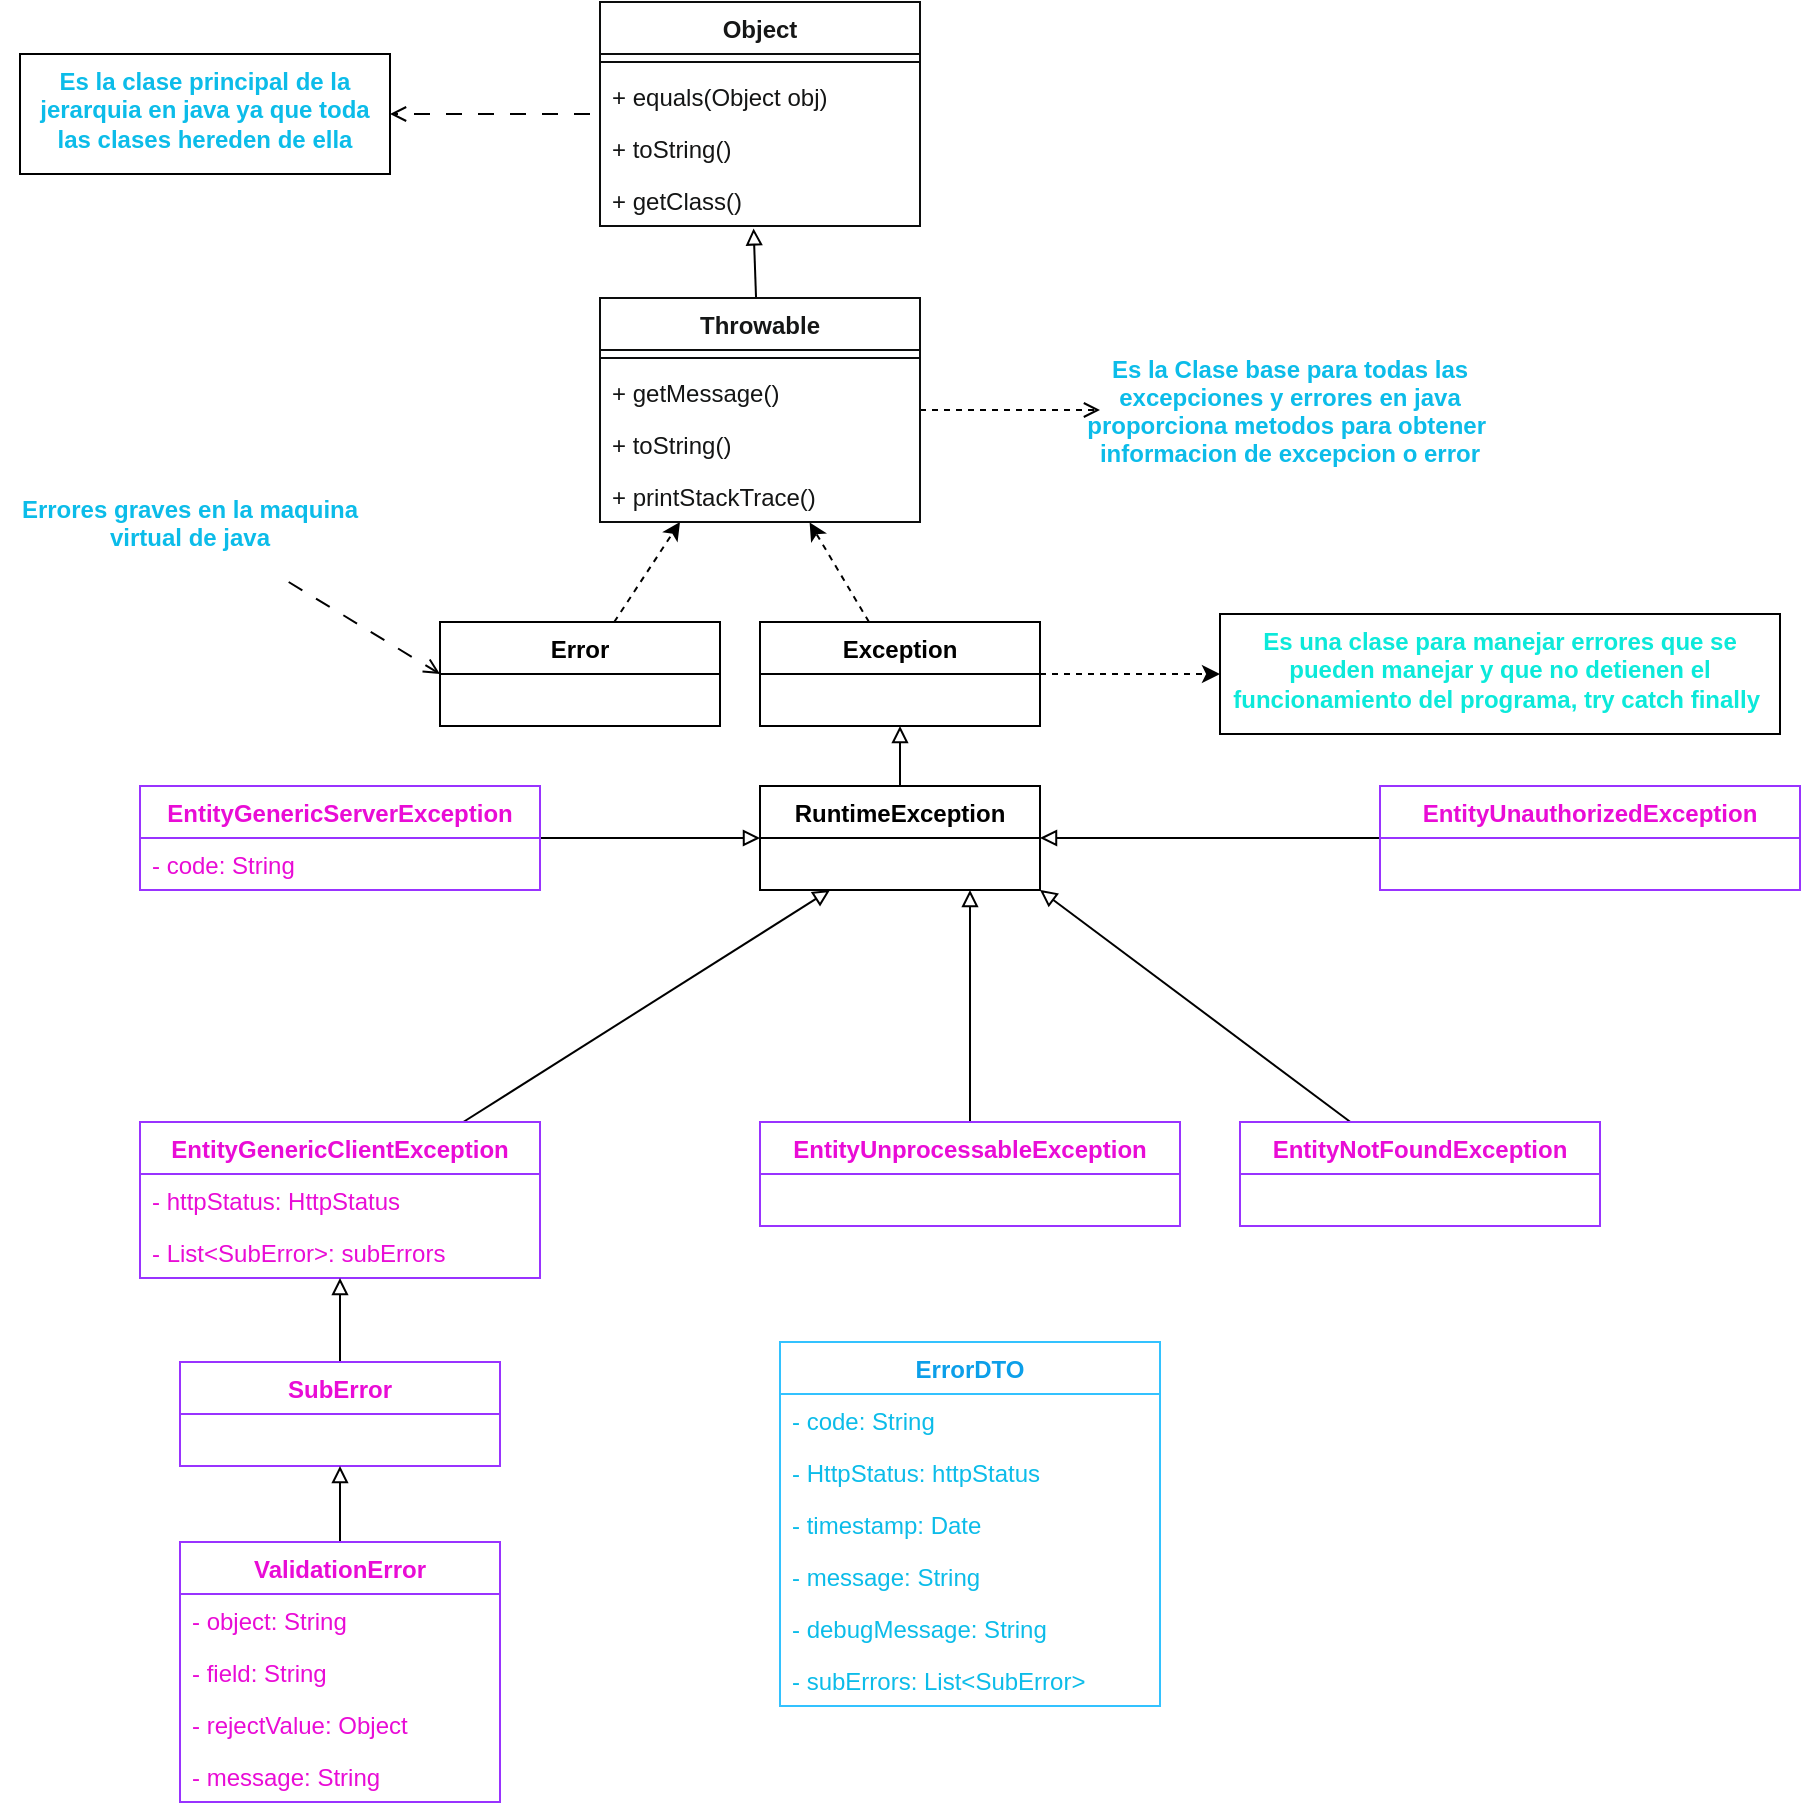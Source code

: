 <mxfile>
    <diagram id="tsFsGz0Omq25H43sg7br" name="Page-1">
        <mxGraphModel dx="2304" dy="1643" grid="1" gridSize="10" guides="1" tooltips="1" connect="1" arrows="1" fold="1" page="1" pageScale="1" pageWidth="850" pageHeight="1100" background="#ffffff" math="0" shadow="0">
            <root>
                <mxCell id="0"/>
                <mxCell id="1" parent="0"/>
                <mxCell id="83" value="" style="edgeStyle=none;html=1;dashed=1;dashPattern=8 8;fontColor=#0CBCE9;endArrow=open;endFill=0;" parent="1" target="82" edge="1">
                    <mxGeometry relative="1" as="geometry">
                        <mxPoint x="235" y="-14" as="sourcePoint"/>
                    </mxGeometry>
                </mxCell>
                <mxCell id="111" value="" style="edgeStyle=none;html=1;dashed=1;" edge="1" parent="1" source="15" target="110">
                    <mxGeometry relative="1" as="geometry"/>
                </mxCell>
                <mxCell id="112" style="edgeStyle=none;html=1;entryX=0.655;entryY=1.008;entryDx=0;entryDy=0;entryPerimeter=0;dashed=1;fontColor=#0ce9da;" edge="1" parent="1" source="15" target="107">
                    <mxGeometry relative="1" as="geometry"/>
                </mxCell>
                <mxCell id="15" value="Exception" style="swimlane;fontStyle=1;align=center;verticalAlign=top;childLayout=stackLayout;horizontal=1;startSize=26;horizontalStack=0;resizeParent=1;resizeParentMax=0;resizeLast=0;collapsible=1;marginBottom=0;" parent="1" vertex="1">
                    <mxGeometry x="320" y="240" width="140" height="52" as="geometry"/>
                </mxCell>
                <mxCell id="113" style="edgeStyle=none;html=1;entryX=0.25;entryY=1;entryDx=0;entryDy=0;entryPerimeter=0;dashed=1;fontColor=#0ce9da;" edge="1" parent="1" source="16" target="107">
                    <mxGeometry relative="1" as="geometry"/>
                </mxCell>
                <mxCell id="16" value="Error" style="swimlane;fontStyle=1;align=center;verticalAlign=top;childLayout=stackLayout;horizontal=1;startSize=26;horizontalStack=0;resizeParent=1;resizeParentMax=0;resizeLast=0;collapsible=1;marginBottom=0;" parent="1" vertex="1">
                    <mxGeometry x="160" y="240" width="140" height="52" as="geometry"/>
                </mxCell>
                <mxCell id="20" style="edgeStyle=none;html=1;entryX=0.5;entryY=1;entryDx=0;entryDy=0;endArrow=block;endFill=0;" parent="1" source="19" target="15" edge="1">
                    <mxGeometry relative="1" as="geometry"/>
                </mxCell>
                <mxCell id="19" value="RuntimeException" style="swimlane;fontStyle=1;align=center;verticalAlign=top;childLayout=stackLayout;horizontal=1;startSize=26;horizontalStack=0;resizeParent=1;resizeParentMax=0;resizeLast=0;collapsible=1;marginBottom=0;" parent="1" vertex="1">
                    <mxGeometry x="320" y="322" width="140" height="52" as="geometry"/>
                </mxCell>
                <mxCell id="42" style="edgeStyle=none;html=1;entryX=1;entryY=1;entryDx=0;entryDy=0;fontColor=#e90cd6;endArrow=block;endFill=0;" parent="1" source="21" target="19" edge="1">
                    <mxGeometry relative="1" as="geometry"/>
                </mxCell>
                <mxCell id="21" value="EntityNotFoundException" style="swimlane;fontStyle=1;align=center;verticalAlign=top;childLayout=stackLayout;horizontal=1;startSize=26;horizontalStack=0;resizeParent=1;resizeParentMax=0;resizeLast=0;collapsible=1;marginBottom=0;strokeColor=#9933FF;fontColor=#e90cd6;labelBackgroundColor=default;" parent="1" vertex="1">
                    <mxGeometry x="560" y="490" width="180" height="52" as="geometry"/>
                </mxCell>
                <mxCell id="43" style="edgeStyle=none;html=1;entryX=0.75;entryY=1;entryDx=0;entryDy=0;fontColor=#e90cd6;endArrow=block;endFill=0;" parent="1" source="25" target="19" edge="1">
                    <mxGeometry relative="1" as="geometry"/>
                </mxCell>
                <mxCell id="25" value="EntityUnprocessableException" style="swimlane;fontStyle=1;align=center;verticalAlign=top;childLayout=stackLayout;horizontal=1;startSize=26;horizontalStack=0;resizeParent=1;resizeParentMax=0;resizeLast=0;collapsible=1;marginBottom=0;strokeColor=#9933FF;fontColor=#e90cd6;labelBackgroundColor=default;" parent="1" vertex="1">
                    <mxGeometry x="320" y="490" width="210" height="52" as="geometry"/>
                </mxCell>
                <mxCell id="41" style="edgeStyle=none;html=1;entryX=1;entryY=0.5;entryDx=0;entryDy=0;fontColor=#e90cd6;endArrow=block;endFill=0;" parent="1" source="28" target="19" edge="1">
                    <mxGeometry relative="1" as="geometry"/>
                </mxCell>
                <mxCell id="28" value="EntityUnauthorizedException" style="swimlane;fontStyle=1;align=center;verticalAlign=top;childLayout=stackLayout;horizontal=1;startSize=26;horizontalStack=0;resizeParent=1;resizeParentMax=0;resizeLast=0;collapsible=1;marginBottom=0;strokeColor=#9933FF;fontColor=#e90cd6;labelBackgroundColor=default;" parent="1" vertex="1">
                    <mxGeometry x="630" y="322" width="210" height="52" as="geometry"/>
                </mxCell>
                <mxCell id="45" style="edgeStyle=none;html=1;entryX=0.25;entryY=1;entryDx=0;entryDy=0;fontColor=#e90cd6;endArrow=block;endFill=0;" parent="1" source="29" target="19" edge="1">
                    <mxGeometry relative="1" as="geometry"/>
                </mxCell>
                <mxCell id="29" value="EntityGenericClientException" style="swimlane;fontStyle=1;align=center;verticalAlign=top;childLayout=stackLayout;horizontal=1;startSize=26;horizontalStack=0;resizeParent=1;resizeParentMax=0;resizeLast=0;collapsible=1;marginBottom=0;labelBackgroundColor=default;strokeColor=#9933FF;fontColor=#e90cd6;" parent="1" vertex="1">
                    <mxGeometry x="10" y="490" width="200" height="78" as="geometry"/>
                </mxCell>
                <mxCell id="37" value="- httpStatus: HttpStatus " style="text;strokeColor=none;fillColor=none;align=left;verticalAlign=top;spacingLeft=4;spacingRight=4;overflow=hidden;rotatable=0;points=[[0,0.5],[1,0.5]];portConstraint=eastwest;labelBackgroundColor=default;fontColor=#e90cd6;" parent="29" vertex="1">
                    <mxGeometry y="26" width="200" height="26" as="geometry"/>
                </mxCell>
                <mxCell id="30" value="- List&lt;SubError&gt;: subErrors" style="text;strokeColor=none;fillColor=none;align=left;verticalAlign=top;spacingLeft=4;spacingRight=4;overflow=hidden;rotatable=0;points=[[0,0.5],[1,0.5]];portConstraint=eastwest;labelBackgroundColor=default;fontColor=#e90cd6;" parent="29" vertex="1">
                    <mxGeometry y="52" width="200" height="26" as="geometry"/>
                </mxCell>
                <mxCell id="44" style="edgeStyle=none;html=1;entryX=0;entryY=0.5;entryDx=0;entryDy=0;fontColor=#e90cd6;endArrow=block;endFill=0;" parent="1" source="38" target="19" edge="1">
                    <mxGeometry relative="1" as="geometry"/>
                </mxCell>
                <mxCell id="38" value="EntityGenericServerException" style="swimlane;fontStyle=1;align=center;verticalAlign=top;childLayout=stackLayout;horizontal=1;startSize=26;horizontalStack=0;resizeParent=1;resizeParentMax=0;resizeLast=0;collapsible=1;marginBottom=0;labelBackgroundColor=default;strokeColor=#9933FF;fontColor=#e90cd6;" parent="1" vertex="1">
                    <mxGeometry x="10" y="322" width="200" height="52" as="geometry"/>
                </mxCell>
                <mxCell id="39" value="- code: String" style="text;strokeColor=none;fillColor=none;align=left;verticalAlign=top;spacingLeft=4;spacingRight=4;overflow=hidden;rotatable=0;points=[[0,0.5],[1,0.5]];portConstraint=eastwest;labelBackgroundColor=default;fontColor=#e90cd6;" parent="38" vertex="1">
                    <mxGeometry y="26" width="200" height="26" as="geometry"/>
                </mxCell>
                <mxCell id="50" style="edgeStyle=none;html=1;fontColor=#e90cd6;endArrow=block;endFill=0;" parent="1" source="46" target="30" edge="1">
                    <mxGeometry relative="1" as="geometry"/>
                </mxCell>
                <mxCell id="46" value="SubError" style="swimlane;fontStyle=1;align=center;verticalAlign=top;childLayout=stackLayout;horizontal=1;startSize=26;horizontalStack=0;resizeParent=1;resizeParentMax=0;resizeLast=0;collapsible=1;marginBottom=0;labelBackgroundColor=default;strokeColor=#9933FF;fontColor=#e90cd6;" parent="1" vertex="1">
                    <mxGeometry x="30" y="610" width="160" height="52" as="geometry">
                        <mxRectangle x="30" y="610" width="90" height="30" as="alternateBounds"/>
                    </mxGeometry>
                </mxCell>
                <mxCell id="55" style="edgeStyle=none;html=1;fontColor=#e90cd6;endArrow=block;endFill=0;entryX=0.5;entryY=1;entryDx=0;entryDy=0;" parent="1" source="51" target="46" edge="1">
                    <mxGeometry relative="1" as="geometry">
                        <mxPoint x="120" y="660" as="targetPoint"/>
                    </mxGeometry>
                </mxCell>
                <mxCell id="51" value="ValidationError" style="swimlane;fontStyle=1;align=center;verticalAlign=top;childLayout=stackLayout;horizontal=1;startSize=26;horizontalStack=0;resizeParent=1;resizeParentMax=0;resizeLast=0;collapsible=1;marginBottom=0;labelBackgroundColor=default;strokeColor=#9933FF;fontColor=#e90cd6;" parent="1" vertex="1">
                    <mxGeometry x="30" y="700" width="160" height="130" as="geometry"/>
                </mxCell>
                <mxCell id="56" value="- object: String" style="text;strokeColor=none;fillColor=none;align=left;verticalAlign=top;spacingLeft=4;spacingRight=4;overflow=hidden;rotatable=0;points=[[0,0.5],[1,0.5]];portConstraint=eastwest;labelBackgroundColor=default;fontColor=#e90cd6;" parent="51" vertex="1">
                    <mxGeometry y="26" width="160" height="26" as="geometry"/>
                </mxCell>
                <mxCell id="59" style="edgeStyle=none;html=1;fontColor=#e90cd6;endArrow=block;endFill=0;" parent="51" source="57" target="56" edge="1">
                    <mxGeometry relative="1" as="geometry"/>
                </mxCell>
                <mxCell id="57" value="- field: String" style="text;strokeColor=none;fillColor=none;align=left;verticalAlign=top;spacingLeft=4;spacingRight=4;overflow=hidden;rotatable=0;points=[[0,0.5],[1,0.5]];portConstraint=eastwest;labelBackgroundColor=default;fontColor=#e90cd6;" parent="51" vertex="1">
                    <mxGeometry y="52" width="160" height="26" as="geometry"/>
                </mxCell>
                <mxCell id="58" value="- rejectValue: Object" style="text;strokeColor=none;fillColor=none;align=left;verticalAlign=top;spacingLeft=4;spacingRight=4;overflow=hidden;rotatable=0;points=[[0,0.5],[1,0.5]];portConstraint=eastwest;labelBackgroundColor=default;fontColor=#e90cd6;" parent="51" vertex="1">
                    <mxGeometry y="78" width="160" height="26" as="geometry"/>
                </mxCell>
                <mxCell id="52" value="- message: String" style="text;strokeColor=none;fillColor=none;align=left;verticalAlign=top;spacingLeft=4;spacingRight=4;overflow=hidden;rotatable=0;points=[[0,0.5],[1,0.5]];portConstraint=eastwest;labelBackgroundColor=default;fontColor=#e90cd6;" parent="51" vertex="1">
                    <mxGeometry y="104" width="160" height="26" as="geometry"/>
                </mxCell>
                <mxCell id="64" value="ErrorDTO" style="swimlane;fontStyle=1;align=center;verticalAlign=top;childLayout=stackLayout;horizontal=1;startSize=26;horizontalStack=0;resizeParent=1;resizeParentMax=0;resizeLast=0;collapsible=1;marginBottom=0;labelBackgroundColor=default;strokeColor=#33c2ff;fontColor=#0c9fe9;" parent="1" vertex="1">
                    <mxGeometry x="330" y="600" width="190" height="182" as="geometry"/>
                </mxCell>
                <mxCell id="68" value="- code: String" style="text;strokeColor=none;fillColor=none;align=left;verticalAlign=top;spacingLeft=4;spacingRight=4;overflow=hidden;rotatable=0;points=[[0,0.5],[1,0.5]];portConstraint=eastwest;labelBackgroundColor=default;fontColor=#0CBCE9;" parent="64" vertex="1">
                    <mxGeometry y="26" width="190" height="26" as="geometry"/>
                </mxCell>
                <mxCell id="69" value="- HttpStatus: httpStatus " style="text;strokeColor=none;fillColor=none;align=left;verticalAlign=top;spacingLeft=4;spacingRight=4;overflow=hidden;rotatable=0;points=[[0,0.5],[1,0.5]];portConstraint=eastwest;labelBackgroundColor=default;fontColor=#0CBCE9;" parent="64" vertex="1">
                    <mxGeometry y="52" width="190" height="26" as="geometry"/>
                </mxCell>
                <mxCell id="70" value="- timestamp: Date" style="text;strokeColor=none;fillColor=none;align=left;verticalAlign=top;spacingLeft=4;spacingRight=4;overflow=hidden;rotatable=0;points=[[0,0.5],[1,0.5]];portConstraint=eastwest;labelBackgroundColor=default;fontColor=#0CBCE9;" parent="64" vertex="1">
                    <mxGeometry y="78" width="190" height="26" as="geometry"/>
                </mxCell>
                <mxCell id="71" value="- message: String" style="text;strokeColor=none;fillColor=none;align=left;verticalAlign=top;spacingLeft=4;spacingRight=4;overflow=hidden;rotatable=0;points=[[0,0.5],[1,0.5]];portConstraint=eastwest;labelBackgroundColor=default;fontColor=#0CBCE9;" parent="64" vertex="1">
                    <mxGeometry y="104" width="190" height="26" as="geometry"/>
                </mxCell>
                <mxCell id="72" value="- debugMessage: String" style="text;strokeColor=none;fillColor=none;align=left;verticalAlign=top;spacingLeft=4;spacingRight=4;overflow=hidden;rotatable=0;points=[[0,0.5],[1,0.5]];portConstraint=eastwest;labelBackgroundColor=default;fontColor=#0CBCE9;" parent="64" vertex="1">
                    <mxGeometry y="130" width="190" height="26" as="geometry"/>
                </mxCell>
                <mxCell id="65" value="- subErrors: List&lt;SubError&gt;" style="text;strokeColor=none;fillColor=none;align=left;verticalAlign=top;spacingLeft=4;spacingRight=4;overflow=hidden;rotatable=0;points=[[0,0.5],[1,0.5]];portConstraint=eastwest;labelBackgroundColor=default;fontColor=#0CBCE9;" parent="64" vertex="1">
                    <mxGeometry y="156" width="190" height="26" as="geometry"/>
                </mxCell>
                <mxCell id="75" style="edgeStyle=none;html=1;entryX=0;entryY=0.5;entryDx=0;entryDy=0;fontColor=#0CBCE9;endArrow=open;endFill=0;dashed=1;dashPattern=8 8;" parent="1" source="73" target="16" edge="1">
                    <mxGeometry relative="1" as="geometry"/>
                </mxCell>
                <mxCell id="73" value="Errores graves en la maquina&#10;virtual de java" style="text;align=center;fontStyle=1;verticalAlign=middle;spacingLeft=3;spacingRight=3;strokeColor=none;rotatable=0;points=[[0,0.5],[1,0.5]];portConstraint=eastwest;labelBackgroundColor=default;fontColor=#0CBCE9;" parent="1" vertex="1">
                    <mxGeometry x="-60" y="160" width="190" height="60" as="geometry"/>
                </mxCell>
                <mxCell id="78" value="Es la Clase base para todas las&#10;excepciones y errores en java&#10;proporciona metodos para obtener &#10;informacion de excepcion o error" style="text;align=center;fontStyle=1;verticalAlign=middle;spacingLeft=3;spacingRight=3;strokeColor=none;rotatable=0;points=[[0,0.5],[1,0.5]];portConstraint=eastwest;labelBackgroundColor=default;fontColor=#0CBCE9;" parent="1" vertex="1">
                    <mxGeometry x="490" y="104" width="190" height="60" as="geometry"/>
                </mxCell>
                <mxCell id="82" value="&lt;span style=&quot;color: rgb(12, 188, 233); background-color: rgb(255, 255, 255);&quot;&gt;Es la clase principal de la&lt;/span&gt;&lt;br style=&quot;border-color: var(--border-color); padding: 0px; margin: 0px; color: rgb(12, 188, 233);&quot;&gt;&lt;span style=&quot;color: rgb(12, 188, 233); background-color: rgb(255, 255, 255);&quot;&gt;jerarquia en java ya que toda&lt;/span&gt;&lt;br style=&quot;border-color: var(--border-color); padding: 0px; margin: 0px; color: rgb(12, 188, 233);&quot;&gt;&lt;span style=&quot;color: rgb(12, 188, 233); background-color: rgb(255, 255, 255);&quot;&gt;las clases hereden de ella&lt;/span&gt;" style="whiteSpace=wrap;html=1;verticalAlign=top;fillColor=rgb(255, 255, 255);fontStyle=1;startSize=26;" parent="1" vertex="1">
                    <mxGeometry x="-50" y="-44" width="185" height="60" as="geometry"/>
                </mxCell>
                <mxCell id="96" value="Object" style="swimlane;fontStyle=1;align=center;verticalAlign=top;childLayout=stackLayout;horizontal=1;startSize=26;horizontalStack=0;resizeParent=1;resizeParentMax=0;resizeLast=0;collapsible=1;marginBottom=0;labelBackgroundColor=default;strokeColor=#0c0d0d;fontColor=#161717;" parent="1" vertex="1">
                    <mxGeometry x="240" y="-70" width="160" height="112" as="geometry"/>
                </mxCell>
                <mxCell id="98" value="" style="line;strokeWidth=1;fillColor=none;align=left;verticalAlign=middle;spacingTop=-1;spacingLeft=3;spacingRight=3;rotatable=0;labelPosition=right;points=[];portConstraint=eastwest;strokeColor=inherit;labelBackgroundColor=default;fontColor=#0CBCE9;" parent="96" vertex="1">
                    <mxGeometry y="26" width="160" height="8" as="geometry"/>
                </mxCell>
                <mxCell id="99" value="+ equals(Object obj)" style="text;strokeColor=none;fillColor=none;align=left;verticalAlign=top;spacingLeft=4;spacingRight=4;overflow=hidden;rotatable=0;points=[[0,0.5],[1,0.5]];portConstraint=eastwest;labelBackgroundColor=default;fontColor=#141515;" parent="96" vertex="1">
                    <mxGeometry y="34" width="160" height="26" as="geometry"/>
                </mxCell>
                <mxCell id="100" value="+ toString()" style="text;strokeColor=none;fillColor=none;align=left;verticalAlign=top;spacingLeft=4;spacingRight=4;overflow=hidden;rotatable=0;points=[[0,0.5],[1,0.5]];portConstraint=eastwest;labelBackgroundColor=default;fontColor=#141515;" parent="96" vertex="1">
                    <mxGeometry y="60" width="160" height="26" as="geometry"/>
                </mxCell>
                <mxCell id="101" value="+ getClass()" style="text;strokeColor=none;fillColor=none;align=left;verticalAlign=top;spacingLeft=4;spacingRight=4;overflow=hidden;rotatable=0;points=[[0,0.5],[1,0.5]];portConstraint=eastwest;labelBackgroundColor=default;fontColor=#141515;" parent="96" vertex="1">
                    <mxGeometry y="86" width="160" height="26" as="geometry"/>
                </mxCell>
                <mxCell id="108" style="edgeStyle=none;html=1;entryX=0.48;entryY=1.046;entryDx=0;entryDy=0;entryPerimeter=0;fontColor=#141515;endArrow=block;endFill=0;" parent="1" source="103" target="101" edge="1">
                    <mxGeometry relative="1" as="geometry"/>
                </mxCell>
                <mxCell id="109" value="" style="edgeStyle=none;html=1;fontColor=#141515;endArrow=open;endFill=0;dashed=1;" parent="1" source="103" target="78" edge="1">
                    <mxGeometry relative="1" as="geometry"/>
                </mxCell>
                <mxCell id="103" value="Throwable" style="swimlane;fontStyle=1;align=center;verticalAlign=top;childLayout=stackLayout;horizontal=1;startSize=26;horizontalStack=0;resizeParent=1;resizeParentMax=0;resizeLast=0;collapsible=1;marginBottom=0;labelBackgroundColor=default;strokeColor=#0c0d0d;fontColor=#161717;" parent="1" vertex="1">
                    <mxGeometry x="240" y="78" width="160" height="112" as="geometry"/>
                </mxCell>
                <mxCell id="104" value="" style="line;strokeWidth=1;fillColor=none;align=left;verticalAlign=middle;spacingTop=-1;spacingLeft=3;spacingRight=3;rotatable=0;labelPosition=right;points=[];portConstraint=eastwest;strokeColor=inherit;labelBackgroundColor=default;fontColor=#0CBCE9;" parent="103" vertex="1">
                    <mxGeometry y="26" width="160" height="8" as="geometry"/>
                </mxCell>
                <mxCell id="105" value="+ getMessage()" style="text;strokeColor=none;fillColor=none;align=left;verticalAlign=top;spacingLeft=4;spacingRight=4;overflow=hidden;rotatable=0;points=[[0,0.5],[1,0.5]];portConstraint=eastwest;labelBackgroundColor=default;fontColor=#141515;" parent="103" vertex="1">
                    <mxGeometry y="34" width="160" height="26" as="geometry"/>
                </mxCell>
                <mxCell id="106" value="+ toString()" style="text;strokeColor=none;fillColor=none;align=left;verticalAlign=top;spacingLeft=4;spacingRight=4;overflow=hidden;rotatable=0;points=[[0,0.5],[1,0.5]];portConstraint=eastwest;labelBackgroundColor=default;fontColor=#141515;" parent="103" vertex="1">
                    <mxGeometry y="60" width="160" height="26" as="geometry"/>
                </mxCell>
                <mxCell id="107" value="+ printStackTrace()" style="text;strokeColor=none;fillColor=none;align=left;verticalAlign=top;spacingLeft=4;spacingRight=4;overflow=hidden;rotatable=0;points=[[0,0.5],[1,0.5]];portConstraint=eastwest;labelBackgroundColor=default;fontColor=#141515;" parent="103" vertex="1">
                    <mxGeometry y="86" width="160" height="26" as="geometry"/>
                </mxCell>
                <mxCell id="110" value="&lt;font color=&quot;#0ce9da&quot;&gt;Es una clase para manejar errores que se pueden manejar y que no detienen el funcionamiento del programa, try catch finally&amp;nbsp;&lt;/font&gt;" style="whiteSpace=wrap;html=1;verticalAlign=top;fontStyle=1;startSize=26;" vertex="1" parent="1">
                    <mxGeometry x="550" y="236" width="280" height="60" as="geometry"/>
                </mxCell>
            </root>
        </mxGraphModel>
    </diagram>
</mxfile>